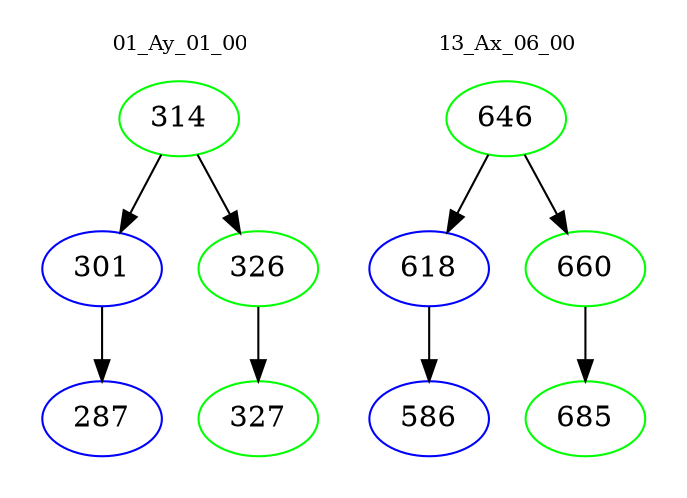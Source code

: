 digraph{
subgraph cluster_0 {
color = white
label = "01_Ay_01_00";
fontsize=10;
T0_314 [label="314", color="green"]
T0_314 -> T0_301 [color="black"]
T0_301 [label="301", color="blue"]
T0_301 -> T0_287 [color="black"]
T0_287 [label="287", color="blue"]
T0_314 -> T0_326 [color="black"]
T0_326 [label="326", color="green"]
T0_326 -> T0_327 [color="black"]
T0_327 [label="327", color="green"]
}
subgraph cluster_1 {
color = white
label = "13_Ax_06_00";
fontsize=10;
T1_646 [label="646", color="green"]
T1_646 -> T1_618 [color="black"]
T1_618 [label="618", color="blue"]
T1_618 -> T1_586 [color="black"]
T1_586 [label="586", color="blue"]
T1_646 -> T1_660 [color="black"]
T1_660 [label="660", color="green"]
T1_660 -> T1_685 [color="black"]
T1_685 [label="685", color="green"]
}
}
